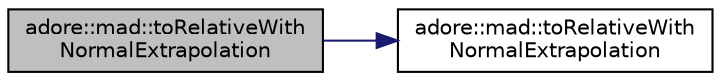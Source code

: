 digraph "adore::mad::toRelativeWithNormalExtrapolation"
{
 // LATEX_PDF_SIZE
  edge [fontname="Helvetica",fontsize="10",labelfontname="Helvetica",labelfontsize="10"];
  node [fontname="Helvetica",fontsize="10",shape=record];
  rankdir="LR";
  Node1 [label="adore::mad::toRelativeWith\lNormalExtrapolation",height=0.2,width=0.4,color="black", fillcolor="grey75", style="filled", fontcolor="black",tooltip=" "];
  Node1 -> Node2 [color="midnightblue",fontsize="10",style="solid",fontname="Helvetica"];
  Node2 [label="adore::mad::toRelativeWith\lNormalExtrapolation",height=0.2,width=0.4,color="black", fillcolor="white", style="filled",URL="$namespaceadore_1_1mad.html#aa1564df2fc7ee50aa41f61a67be1760c",tooltip="Transformation from Euclidean coordinate system to a relative coordinate system represented by linear..."];
}
